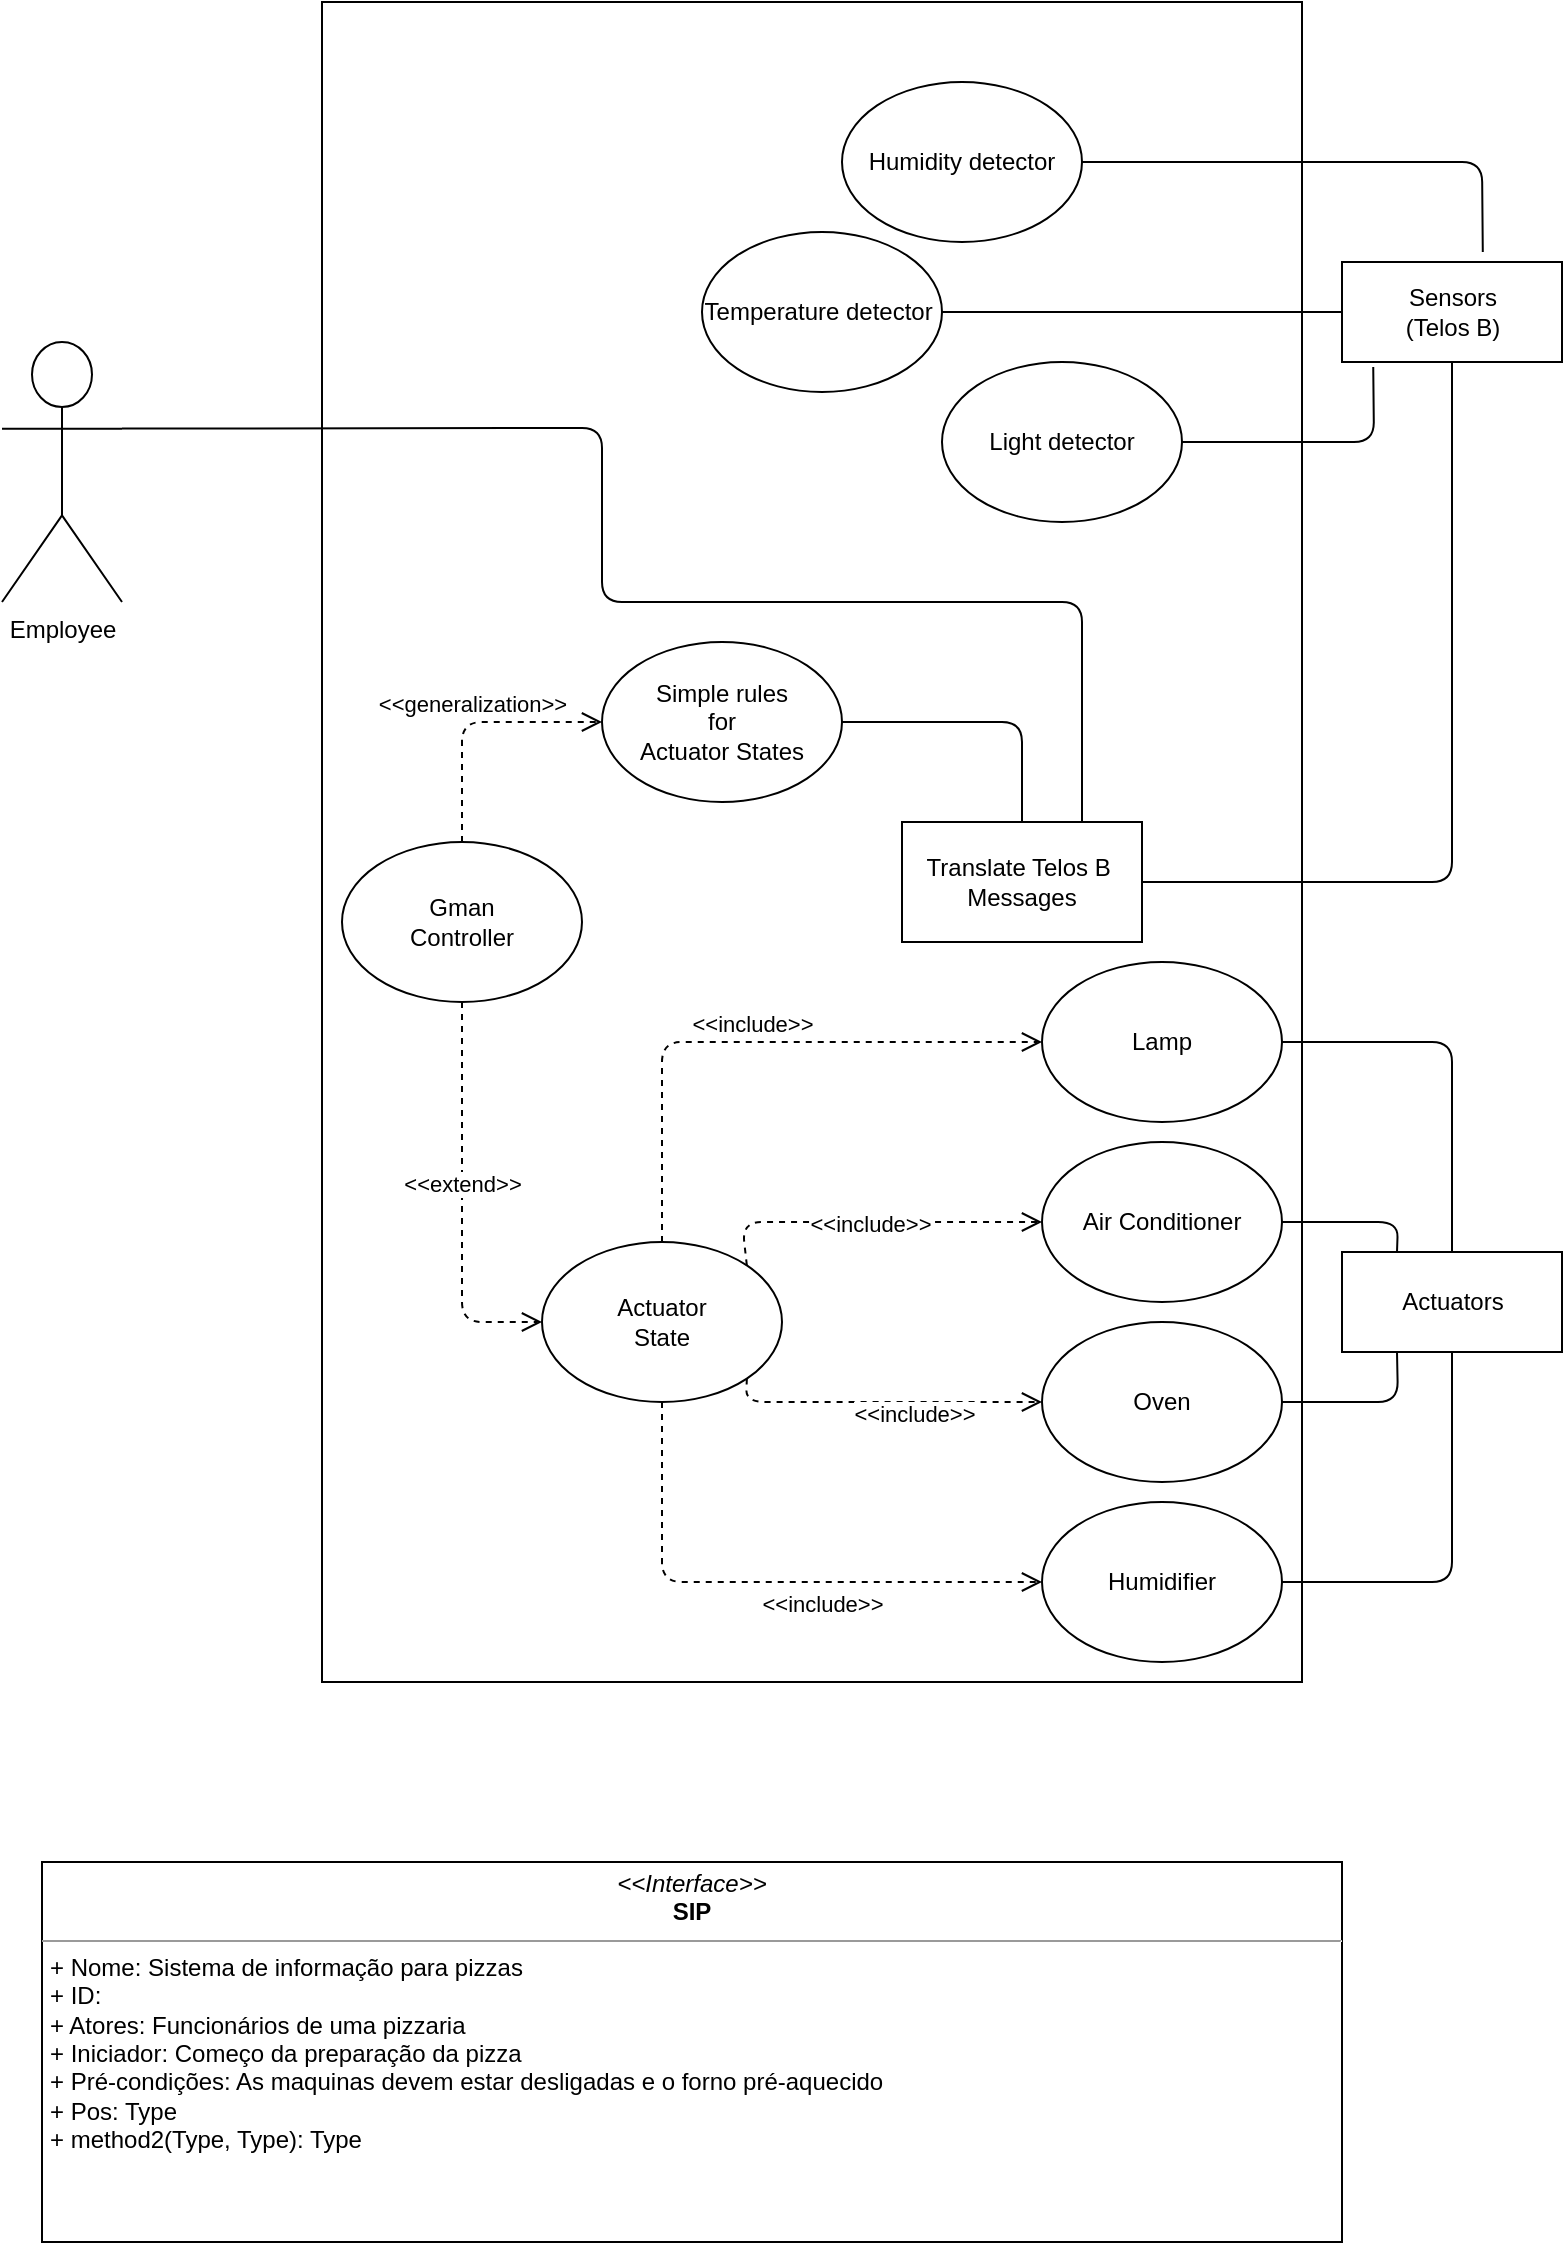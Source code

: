 <mxfile version="14.6.0" type="github">
  <diagram id="xoRi54YIuHsGvyrxcbnL" name="Page-1">
    <mxGraphModel dx="595" dy="1451" grid="1" gridSize="10" guides="1" tooltips="1" connect="1" arrows="1" fold="1" page="1" pageScale="1" pageWidth="850" pageHeight="1100" math="0" shadow="0">
      <root>
        <mxCell id="0" />
        <mxCell id="1" parent="0" />
        <mxCell id="LEPwvIxrsc3xAdf_ZSGu-91" value="&lt;p style=&quot;margin: 0px ; margin-top: 4px ; text-align: center&quot;&gt;&lt;i&gt;&amp;lt;&amp;lt;Interface&amp;gt;&amp;gt;&lt;/i&gt;&lt;br&gt;&lt;b&gt;SIP&lt;/b&gt;&lt;/p&gt;&lt;hr size=&quot;1&quot;&gt;&lt;p style=&quot;margin: 0px ; margin-left: 4px&quot;&gt;+ Nome: Sistema de informação para pizzas&lt;br&gt;+ ID:&amp;nbsp;&lt;/p&gt;&lt;p style=&quot;margin: 0px ; margin-left: 4px&quot;&gt;+ Atores: Funcionários de uma pizzaria&lt;/p&gt;&lt;p style=&quot;margin: 0px ; margin-left: 4px&quot;&gt;+ Iniciador: Começo da preparação da pizza&lt;/p&gt;&lt;p style=&quot;margin: 0px ; margin-left: 4px&quot;&gt;+ Pré-condições: As maquinas devem estar desligadas e o forno pré-aquecido&lt;/p&gt;&lt;p style=&quot;margin: 0px ; margin-left: 4px&quot;&gt;&lt;/p&gt;&lt;p style=&quot;margin: 0px ; margin-left: 4px&quot;&gt;+ Pos: Type&lt;br&gt;+ method2(Type, Type): Type&lt;/p&gt;" style="verticalAlign=top;align=left;overflow=fill;fontSize=12;fontFamily=Helvetica;html=1;" parent="1" vertex="1">
          <mxGeometry x="40" y="830" width="650" height="190" as="geometry" />
        </mxCell>
        <mxCell id="LEPwvIxrsc3xAdf_ZSGu-94" value="" style="html=1;" parent="1" vertex="1">
          <mxGeometry x="180" y="-100" width="490" height="840" as="geometry" />
        </mxCell>
        <mxCell id="LEPwvIxrsc3xAdf_ZSGu-95" value="Sensors&lt;br&gt;(Telos B)" style="html=1;" parent="1" vertex="1">
          <mxGeometry x="690" y="30" width="110" height="50" as="geometry" />
        </mxCell>
        <mxCell id="LEPwvIxrsc3xAdf_ZSGu-96" value="Actuators" style="html=1;" parent="1" vertex="1">
          <mxGeometry x="690" y="525" width="110" height="50" as="geometry" />
        </mxCell>
        <mxCell id="GvWGKzcFjQ_E6y5WuHHN-1" value="Humidity detector" style="ellipse;whiteSpace=wrap;html=1;" parent="1" vertex="1">
          <mxGeometry x="440" y="-60" width="120" height="80" as="geometry" />
        </mxCell>
        <mxCell id="GvWGKzcFjQ_E6y5WuHHN-2" value="Actuator&lt;br&gt;State" style="ellipse;whiteSpace=wrap;html=1;" parent="1" vertex="1">
          <mxGeometry x="290" y="520" width="120" height="80" as="geometry" />
        </mxCell>
        <mxCell id="GvWGKzcFjQ_E6y5WuHHN-5" value="Employee" style="shape=umlActor;verticalLabelPosition=bottom;verticalAlign=top;html=1;outlineConnect=0;" parent="1" vertex="1">
          <mxGeometry x="20" y="70" width="60" height="130" as="geometry" />
        </mxCell>
        <mxCell id="GvWGKzcFjQ_E6y5WuHHN-6" value="Temperature detector&amp;nbsp;" style="ellipse;whiteSpace=wrap;html=1;" parent="1" vertex="1">
          <mxGeometry x="370" y="15" width="120" height="80" as="geometry" />
        </mxCell>
        <mxCell id="GvWGKzcFjQ_E6y5WuHHN-7" value="Light detector" style="ellipse;whiteSpace=wrap;html=1;" parent="1" vertex="1">
          <mxGeometry x="490" y="80" width="120" height="80" as="geometry" />
        </mxCell>
        <mxCell id="OdzEyZoaRRFnmGmDVaA_-12" value="" style="endArrow=none;html=1;exitX=1;exitY=0.5;exitDx=0;exitDy=0;entryX=0.64;entryY=-0.1;entryDx=0;entryDy=0;entryPerimeter=0;" parent="1" source="GvWGKzcFjQ_E6y5WuHHN-1" target="LEPwvIxrsc3xAdf_ZSGu-95" edge="1">
          <mxGeometry width="50" height="50" relative="1" as="geometry">
            <mxPoint x="520" y="50" as="sourcePoint" />
            <mxPoint x="570" as="targetPoint" />
            <Array as="points">
              <mxPoint x="560" y="-20" />
              <mxPoint x="760" y="-20" />
            </Array>
          </mxGeometry>
        </mxCell>
        <mxCell id="OdzEyZoaRRFnmGmDVaA_-14" value="" style="endArrow=none;html=1;entryX=0.142;entryY=1.049;entryDx=0;entryDy=0;entryPerimeter=0;exitX=1;exitY=0.5;exitDx=0;exitDy=0;" parent="1" source="GvWGKzcFjQ_E6y5WuHHN-7" target="LEPwvIxrsc3xAdf_ZSGu-95" edge="1">
          <mxGeometry width="50" height="50" relative="1" as="geometry">
            <mxPoint x="480" y="330" as="sourcePoint" />
            <mxPoint x="530" y="280" as="targetPoint" />
            <Array as="points">
              <mxPoint x="706" y="120" />
            </Array>
          </mxGeometry>
        </mxCell>
        <mxCell id="OdzEyZoaRRFnmGmDVaA_-35" value="" style="endArrow=none;html=1;entryX=0;entryY=0.5;entryDx=0;entryDy=0;exitX=1;exitY=0.5;exitDx=0;exitDy=0;" parent="1" source="GvWGKzcFjQ_E6y5WuHHN-6" target="LEPwvIxrsc3xAdf_ZSGu-95" edge="1">
          <mxGeometry width="50" height="50" relative="1" as="geometry">
            <mxPoint x="560" y="110" as="sourcePoint" />
            <mxPoint x="610" y="60" as="targetPoint" />
          </mxGeometry>
        </mxCell>
        <mxCell id="qIGlqBrExKcBkMH7fL2x-2" value="Translate Telos B&amp;nbsp;&lt;br&gt;Messages" style="rounded=0;whiteSpace=wrap;html=1;" vertex="1" parent="1">
          <mxGeometry x="470" y="310" width="120" height="60" as="geometry" />
        </mxCell>
        <mxCell id="qIGlqBrExKcBkMH7fL2x-5" value="" style="endArrow=none;html=1;exitX=1;exitY=0.5;exitDx=0;exitDy=0;" edge="1" parent="1" source="qIGlqBrExKcBkMH7fL2x-2">
          <mxGeometry width="50" height="50" relative="1" as="geometry">
            <mxPoint x="700" y="260" as="sourcePoint" />
            <mxPoint x="745" y="80" as="targetPoint" />
            <Array as="points">
              <mxPoint x="745" y="340" />
            </Array>
          </mxGeometry>
        </mxCell>
        <mxCell id="qIGlqBrExKcBkMH7fL2x-6" value="Air Conditioner" style="ellipse;whiteSpace=wrap;html=1;" vertex="1" parent="1">
          <mxGeometry x="540" y="470" width="120" height="80" as="geometry" />
        </mxCell>
        <mxCell id="qIGlqBrExKcBkMH7fL2x-7" value="Oven" style="ellipse;whiteSpace=wrap;html=1;" vertex="1" parent="1">
          <mxGeometry x="540" y="560" width="120" height="80" as="geometry" />
        </mxCell>
        <mxCell id="qIGlqBrExKcBkMH7fL2x-8" value="Humidifier" style="ellipse;whiteSpace=wrap;html=1;" vertex="1" parent="1">
          <mxGeometry x="540" y="650" width="120" height="80" as="geometry" />
        </mxCell>
        <mxCell id="qIGlqBrExKcBkMH7fL2x-9" value="Lamp" style="ellipse;whiteSpace=wrap;html=1;" vertex="1" parent="1">
          <mxGeometry x="540" y="380" width="120" height="80" as="geometry" />
        </mxCell>
        <mxCell id="qIGlqBrExKcBkMH7fL2x-10" value="" style="endArrow=none;html=1;exitX=1;exitY=0.5;exitDx=0;exitDy=0;entryX=0.5;entryY=0;entryDx=0;entryDy=0;" edge="1" parent="1" source="qIGlqBrExKcBkMH7fL2x-9" target="LEPwvIxrsc3xAdf_ZSGu-96">
          <mxGeometry width="50" height="50" relative="1" as="geometry">
            <mxPoint x="710" y="440" as="sourcePoint" />
            <mxPoint x="760" y="390" as="targetPoint" />
            <Array as="points">
              <mxPoint x="745" y="420" />
            </Array>
          </mxGeometry>
        </mxCell>
        <mxCell id="qIGlqBrExKcBkMH7fL2x-11" value="" style="endArrow=none;html=1;entryX=0.5;entryY=1;entryDx=0;entryDy=0;exitX=1;exitY=0.5;exitDx=0;exitDy=0;" edge="1" parent="1" source="qIGlqBrExKcBkMH7fL2x-8" target="LEPwvIxrsc3xAdf_ZSGu-96">
          <mxGeometry width="50" height="50" relative="1" as="geometry">
            <mxPoint x="700" y="680" as="sourcePoint" />
            <mxPoint x="750" y="630" as="targetPoint" />
            <Array as="points">
              <mxPoint x="745" y="690" />
            </Array>
          </mxGeometry>
        </mxCell>
        <mxCell id="qIGlqBrExKcBkMH7fL2x-13" value="" style="endArrow=none;html=1;entryX=0.25;entryY=1;entryDx=0;entryDy=0;exitX=1;exitY=0.5;exitDx=0;exitDy=0;" edge="1" parent="1" source="qIGlqBrExKcBkMH7fL2x-7" target="LEPwvIxrsc3xAdf_ZSGu-96">
          <mxGeometry width="50" height="50" relative="1" as="geometry">
            <mxPoint x="560" y="610" as="sourcePoint" />
            <mxPoint x="610" y="560" as="targetPoint" />
            <Array as="points">
              <mxPoint x="718" y="600" />
            </Array>
          </mxGeometry>
        </mxCell>
        <mxCell id="qIGlqBrExKcBkMH7fL2x-14" value="" style="endArrow=none;html=1;entryX=0.25;entryY=0;entryDx=0;entryDy=0;exitX=1;exitY=0.5;exitDx=0;exitDy=0;" edge="1" parent="1" source="qIGlqBrExKcBkMH7fL2x-6" target="LEPwvIxrsc3xAdf_ZSGu-96">
          <mxGeometry width="50" height="50" relative="1" as="geometry">
            <mxPoint x="580" y="550" as="sourcePoint" />
            <mxPoint x="630" y="500" as="targetPoint" />
            <Array as="points">
              <mxPoint x="718" y="510" />
            </Array>
          </mxGeometry>
        </mxCell>
        <mxCell id="qIGlqBrExKcBkMH7fL2x-18" value="&amp;lt;&amp;lt;include&amp;gt;&amp;gt;" style="html=1;verticalAlign=bottom;endArrow=open;dashed=1;endSize=8;entryX=0;entryY=0.5;entryDx=0;entryDy=0;exitX=1;exitY=0;exitDx=0;exitDy=0;" edge="1" parent="1" source="GvWGKzcFjQ_E6y5WuHHN-2" target="qIGlqBrExKcBkMH7fL2x-6">
          <mxGeometry y="-10" relative="1" as="geometry">
            <mxPoint x="330" y="339.5" as="sourcePoint" />
            <mxPoint x="250" y="339.5" as="targetPoint" />
            <Array as="points">
              <mxPoint x="390" y="510" />
            </Array>
            <mxPoint as="offset" />
          </mxGeometry>
        </mxCell>
        <mxCell id="qIGlqBrExKcBkMH7fL2x-21" value="&amp;lt;&amp;lt;include&amp;gt;&amp;gt;" style="html=1;verticalAlign=bottom;endArrow=open;dashed=1;endSize=8;exitX=0.5;exitY=0;exitDx=0;exitDy=0;entryX=0;entryY=0.5;entryDx=0;entryDy=0;" edge="1" parent="1" source="GvWGKzcFjQ_E6y5WuHHN-2" target="qIGlqBrExKcBkMH7fL2x-9">
          <mxGeometry relative="1" as="geometry">
            <mxPoint x="480" as="sourcePoint" />
            <mxPoint x="400" as="targetPoint" />
            <Array as="points">
              <mxPoint x="350" y="420" />
            </Array>
          </mxGeometry>
        </mxCell>
        <mxCell id="qIGlqBrExKcBkMH7fL2x-22" value="&amp;lt;&amp;lt;include&amp;gt;&amp;gt;" style="html=1;verticalAlign=bottom;endArrow=open;dashed=1;endSize=8;entryX=0;entryY=0.5;entryDx=0;entryDy=0;exitX=1;exitY=1;exitDx=0;exitDy=0;" edge="1" parent="1" source="GvWGKzcFjQ_E6y5WuHHN-2" target="qIGlqBrExKcBkMH7fL2x-7">
          <mxGeometry x="0.198" y="-15" relative="1" as="geometry">
            <mxPoint x="340" y="640" as="sourcePoint" />
            <mxPoint x="260" y="640" as="targetPoint" />
            <Array as="points">
              <mxPoint x="392" y="600" />
            </Array>
            <mxPoint as="offset" />
          </mxGeometry>
        </mxCell>
        <mxCell id="qIGlqBrExKcBkMH7fL2x-24" value="&amp;lt;&amp;lt;include&amp;gt;&amp;gt;" style="html=1;verticalAlign=bottom;endArrow=open;dashed=1;endSize=8;entryX=0;entryY=0.5;entryDx=0;entryDy=0;exitX=0.5;exitY=1;exitDx=0;exitDy=0;" edge="1" parent="1" source="GvWGKzcFjQ_E6y5WuHHN-2" target="qIGlqBrExKcBkMH7fL2x-8">
          <mxGeometry x="0.211" y="-20" relative="1" as="geometry">
            <mxPoint x="440" y="680" as="sourcePoint" />
            <mxPoint x="360" y="680" as="targetPoint" />
            <Array as="points">
              <mxPoint x="350" y="690" />
            </Array>
            <mxPoint as="offset" />
          </mxGeometry>
        </mxCell>
        <mxCell id="qIGlqBrExKcBkMH7fL2x-25" value="&amp;lt;&amp;lt;extend&amp;gt;&amp;gt;" style="html=1;verticalAlign=bottom;endArrow=open;dashed=1;endSize=8;entryX=0;entryY=0.5;entryDx=0;entryDy=0;" edge="1" parent="1" source="qIGlqBrExKcBkMH7fL2x-26" target="GvWGKzcFjQ_E6y5WuHHN-2">
          <mxGeometry relative="1" as="geometry">
            <mxPoint x="360" y="300" as="sourcePoint" />
            <mxPoint x="280" y="300" as="targetPoint" />
            <Array as="points">
              <mxPoint x="250" y="560" />
            </Array>
          </mxGeometry>
        </mxCell>
        <mxCell id="qIGlqBrExKcBkMH7fL2x-26" value="Gman&lt;br&gt;Controller" style="ellipse;whiteSpace=wrap;html=1;" vertex="1" parent="1">
          <mxGeometry x="190" y="320" width="120" height="80" as="geometry" />
        </mxCell>
        <mxCell id="qIGlqBrExKcBkMH7fL2x-28" value="Simple rules&lt;br&gt;for&lt;br&gt;Actuator States" style="ellipse;whiteSpace=wrap;html=1;" vertex="1" parent="1">
          <mxGeometry x="320" y="220" width="120" height="80" as="geometry" />
        </mxCell>
        <mxCell id="qIGlqBrExKcBkMH7fL2x-29" value="" style="endArrow=none;html=1;entryX=0.5;entryY=0;entryDx=0;entryDy=0;exitX=1;exitY=0.5;exitDx=0;exitDy=0;" edge="1" parent="1" source="qIGlqBrExKcBkMH7fL2x-28" target="qIGlqBrExKcBkMH7fL2x-2">
          <mxGeometry width="50" height="50" relative="1" as="geometry">
            <mxPoint x="430" y="360" as="sourcePoint" />
            <mxPoint x="480" y="310" as="targetPoint" />
            <Array as="points">
              <mxPoint x="530" y="260" />
            </Array>
          </mxGeometry>
        </mxCell>
        <mxCell id="qIGlqBrExKcBkMH7fL2x-31" value="&amp;lt;&amp;lt;generalization&amp;gt;&amp;gt;" style="html=1;verticalAlign=bottom;endArrow=open;dashed=1;endSize=8;entryX=0;entryY=0.5;entryDx=0;entryDy=0;exitX=0.5;exitY=0;exitDx=0;exitDy=0;" edge="1" parent="1" source="qIGlqBrExKcBkMH7fL2x-26" target="qIGlqBrExKcBkMH7fL2x-28">
          <mxGeometry relative="1" as="geometry">
            <mxPoint x="280" y="259.5" as="sourcePoint" />
            <mxPoint x="200" y="259.5" as="targetPoint" />
            <Array as="points">
              <mxPoint x="250" y="260" />
            </Array>
          </mxGeometry>
        </mxCell>
        <mxCell id="qIGlqBrExKcBkMH7fL2x-32" value="" style="endArrow=none;html=1;exitX=1;exitY=0.333;exitDx=0;exitDy=0;exitPerimeter=0;entryX=0.75;entryY=0;entryDx=0;entryDy=0;" edge="1" parent="1" source="GvWGKzcFjQ_E6y5WuHHN-5" target="qIGlqBrExKcBkMH7fL2x-2">
          <mxGeometry width="50" height="50" relative="1" as="geometry">
            <mxPoint x="240" y="160" as="sourcePoint" />
            <mxPoint x="290" y="110" as="targetPoint" />
            <Array as="points">
              <mxPoint x="320" y="113" />
              <mxPoint x="320" y="200" />
              <mxPoint x="560" y="200" />
            </Array>
          </mxGeometry>
        </mxCell>
      </root>
    </mxGraphModel>
  </diagram>
</mxfile>
